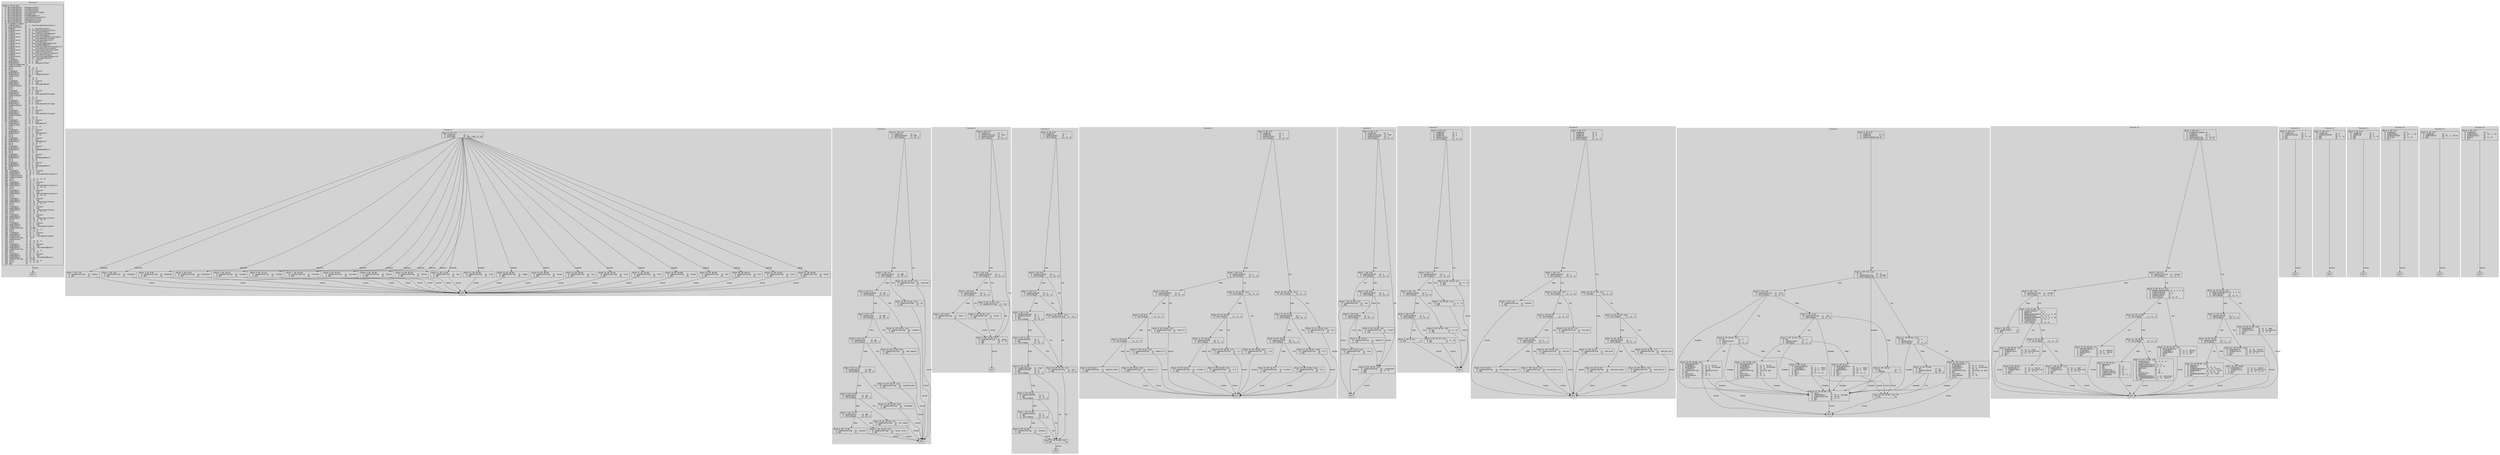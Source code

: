 // CFG analysis for dense_switch_test
// Generated from data/dense_switch_test.hbc

digraph {
  rankdir=TB;
  node [shape=box, fontname="monospace"];

  subgraph cluster_function_0 {
    label = "Function 0";
    style = filled;
    color = lightgrey;

    edge [fontname="Arial"];

    f0_n0 [ label = "Block 0 (PC 0-158)\l  0: DeclareGlobalVar  \"denseSwitchTest\"\l  1: DeclareGlobalVar  \"largeSwitchTest\"\l  2: DeclareGlobalVar  \"switchWithBreak\"\l  3: DeclareGlobalVar  \"switchWithFallthrough\"\l  4: DeclareGlobalVar  \"nestedSwitch\"\l  5: DeclareGlobalVar  \"mixedBreakReturn\"\l  6: DeclareGlobalVar  \"switchWithFunctionCalls\"\l  7: DeclareGlobalVar  \"complexControlFlow\"\l  8: DeclareGlobalVar  \"switchWithTryCatch\"\l  9: DeclareGlobalVar  \"switchWithObjects\"\l  10: CreateEnvironment r1\l  11: CreateClosure     r2, r1, Function<denseSwitchTest>1\l  12: GetGlobalObject   r0\l  13: PutById           r0, r2, 1, \"denseSwitchTest\"\l  14: CreateClosure     r2, r1, Function<largeSwitchTest>2\l  15: PutById           r0, r2, 2, \"largeSwitchTest\"\l  16: CreateClosure     r2, r1, Function<switchWithBreak>3\l  17: PutById           r0, r2, 3, \"switchWithBreak\"\l  18: CreateClosure     r2, r1, Function<switchWithFallthrough>4\l  19: PutById           r0, r2, 4, \"switchWithFallthrough\"\l  20: CreateClosure     r2, r1, Function<nestedSwitch>5\l  21: PutById           r0, r2, 5, \"nestedSwitch\"\l  22: CreateClosure     r2, r1, Function<mixedBreakReturn>6\l  23: PutById           r0, r2, 6, \"mixedBreakReturn\"\l  24: CreateClosure     r2, r1, Function<switchWithFunctionCalls>7\l  25: PutById           r0, r2, 7, \"switchWithFunctionCalls\"\l  26: CreateClosure     r2, r1, Function<complexControlFlow>8\l  27: PutById           r0, r2, 8, \"complexControlFlow\"\l  28: CreateClosure     r2, r1, Function<switchWithTryCatch>9\l  29: PutById           r0, r2, 9, \"switchWithTryCatch\"\l  30: CreateClosure     r1, r1, Function<switchWithObjects>10\l  31: PutById           r0, r1, 10, \"switchWithObjects\"\l  32: TryGetById        r3, r0, 1, \"console\"\l  33: GetByIdShort      r2, r3, 2, \"log\"\l  34: GetByIdShort      r4, r0, 3, \"denseSwitchTest\"\l  35: LoadConstUndefined r5\l  36: LoadConstUInt8    r1, 15\l  37: Call2             r1, r4, r5, r1\l  38: Call2             r1, r2, r3, r1\l  39: TryGetById        r3, r0, 1, \"console\"\l  40: GetByIdShort      r2, r3, 2, \"log\"\l  41: GetByIdShort      r4, r0, 4, \"largeSwitchTest\"\l  42: LoadConstInt      r1, 404\l  43: Call2             r1, r4, r5, r1\l  44: Call2             r1, r2, r3, r1\l  45: TryGetById        r3, r0, 1, \"console\"\l  46: GetByIdShort      r2, r3, 2, \"log\"\l  47: GetByIdShort      r1, r0, 5, \"switchWithBreak\"\l  48: LoadConstUInt8    r6, 2\l  49: Call2             r1, r1, r5, r6\l  50: Call2             r1, r2, r3, r1\l  51: TryGetById        r3, r0, 1, \"console\"\l  52: GetByIdShort      r2, r3, 2, \"log\"\l  53: GetByIdShort      r1, r0, 6, \"switchWithFallthrough\"\l  54: LoadConstUInt8    r4, 1\l  55: Call2             r1, r1, r5, r4\l  56: Call2             r1, r2, r3, r1\l  57: TryGetById        r3, r0, 1, \"console\"\l  58: GetByIdShort      r2, r3, 2, \"log\"\l  59: GetByIdShort      r1, r0, 6, \"switchWithFallthrough\"\l  60: LoadConstUInt8    r8, 4\l  61: Call2             r1, r1, r5, r8\l  62: Call2             r1, r2, r3, r1\l  63: TryGetById        r3, r0, 1, \"console\"\l  64: GetByIdShort      r2, r3, 2, \"log\"\l  65: GetByIdShort      r7, r0, 6, \"switchWithFallthrough\"\l  66: LoadConstUInt8    r1, 6\l  67: Call2             r1, r7, r5, r1\l  68: Call2             r1, r2, r3, r1\l  69: TryGetById        r3, r0, 1, \"console\"\l  70: GetByIdShort      r2, r3, 2, \"log\"\l  71: GetByIdShort      r1, r0, 7, \"nestedSwitch\"\l  72: LoadConstZero     r7\l  73: Call3             r1, r1, r5, r7, r4\l  74: Call2             r1, r2, r3, r1\l  75: TryGetById        r3, r0, 1, \"console\"\l  76: GetByIdShort      r2, r3, 2, \"log\"\l  77: GetByIdShort      r1, r0, 7, \"nestedSwitch\"\l  78: Call3             r1, r1, r5, r4, r6\l  79: Call2             r1, r2, r3, r1\l  80: TryGetById        r3, r0, 1, \"console\"\l  81: GetByIdShort      r2, r3, 2, \"log\"\l  82: GetByIdShort      r1, r0, 7, \"nestedSwitch\"\l  83: Call3             r1, r1, r5, r6, r7\l  84: Call2             r1, r2, r3, r1\l  85: TryGetById        r3, r0, 1, \"console\"\l  86: GetByIdShort      r2, r3, 2, \"log\"\l  87: GetByIdShort      r1, r0, 8, \"mixedBreakReturn\"\l  88: Call2             r1, r1, r5, r4\l  89: Call2             r1, r2, r3, r1\l  90: TryGetById        r3, r0, 1, \"console\"\l  91: GetByIdShort      r2, r3, 2, \"log\"\l  92: GetByIdShort      r1, r0, 8, \"mixedBreakReturn\"\l  93: Call2             r1, r1, r5, r6\l  94: Call2             r1, r2, r3, r1\l  95: TryGetById        r3, r0, 1, \"console\"\l  96: GetByIdShort      r2, r3, 2, \"log\"\l  97: GetByIdShort      r1, r0, 8, \"mixedBreakReturn\"\l  98: Call2             r1, r1, r5, r8\l  99: Call2             r1, r2, r3, r1\l  100: TryGetById        r3, r0, 1, \"console\"\l  101: GetByIdShort      r2, r3, 2, \"log\"\l  102: GetByIdShort      r1, r0, 9, \"switchWithFunctionCalls\"\l  103: LoadConstUInt8    r9, 5\l  104: LoadConstUInt8    r8, 3\l  105: Call4             r1, r1, r5, r7, r9, r8\l  106: Call2             r1, r2, r3, r1\l  107: TryGetById        r3, r0, 1, \"console\"\l  108: GetByIdShort      r2, r3, 2, \"log\"\l  109: GetByIdShort      r1, r0, 9, \"switchWithFunctionCalls\"\l  110: Call4             r1, r1, r5, r4, r9, r8\l  111: Call2             r1, r2, r3, r1\l  112: TryGetById        r3, r0, 1, \"console\"\l  113: GetByIdShort      r2, r3, 2, \"log\"\l  114: GetByIdShort      r1, r0, 9, \"switchWithFunctionCalls\"\l  115: Call4             r1, r1, r5, r6, r9, r8\l  116: Call2             r1, r2, r3, r1\l  117: TryGetById        r3, r0, 1, \"console\"\l  118: GetByIdShort      r2, r3, 2, \"log\"\l  119: GetByIdShort      r1, r0, 10, \"complexControlFlow\"\l  120: Call4             r1, r1, r5, r7, r4, r7\l  121: Call2             r1, r2, r3, r1\l  122: TryGetById        r3, r0, 1, \"console\"\l  123: GetByIdShort      r2, r3, 2, \"log\"\l  124: GetByIdShort      r1, r0, 10, \"complexControlFlow\"\l  125: Call4             r1, r1, r5, r4, r7, r7\l  126: Call2             r1, r2, r3, r1\l  127: TryGetById        r3, r0, 1, \"console\"\l  128: GetByIdShort      r2, r3, 2, \"log\"\l  129: GetByIdShort      r1, r0, 10, \"complexControlFlow\"\l  130: Call4             r1, r1, r5, r4, r6, r6\l  131: Call2             r1, r2, r3, r1\l  132: TryGetById        r3, r0, 1, \"console\"\l  133: GetByIdShort      r2, r3, 2, \"log\"\l  134: GetByIdShort      r6, r0, 11, \"switchWithTryCatch\"\l  135: LoadConstString   r1, \"divide\"\l  136: Call3             r1, r6, r5, r1, r7\l  137: Call2             r1, r2, r3, r1\l  138: TryGetById        r3, r0, 1, \"console\"\l  139: GetByIdShort      r2, r3, 2, \"log\"\l  140: GetByIdShort      r8, r0, 11, \"switchWithTryCatch\"\l  141: LoadConstString   r6, \"sqrt\"\l  142: LoadConstInt      r1, -4\l  143: Call3             r1, r8, r5, r6, r1\l  144: Call2             r1, r2, r3, r1\l  145: TryGetById        r3, r0, 1, \"console\"\l  146: GetByIdShort      r2, r3, 2, \"log\"\l  147: GetByIdShort      r6, r0, 12, \"switchWithObjects\"\l  148: LoadConstString   r1, \"array\"\l  149: Call3             r1, r6, r5, r1, r7\l  150: Call2             r1, r2, r3, r1\l  151: TryGetById        r2, r0, 1, \"console\"\l  152: GetByIdShort      r1, r2, 2, \"log\"\l  153: GetByIdShort      r3, r0, 12, \"switchWithObjects\"\l  154: LoadConstString   r0, \"mixed\"\l  155: Call3             r0, r3, r5, r0, r4\l  156: Call2             r0, r1, r2, r0\l  157: Ret               r0\l" ]
    f0_n1 [ label = "EXIT" ]

    f0_n0 -> f0_n1 [label="Uncond"]
  }

  subgraph cluster_function_1 {
    label = "Function 1";
    style = filled;
    color = lightgrey;

    edge [fontname="Arial"];

    f1_n0 [ label = "Block 0 (PC 0-2)\l  0: LoadParam         r0, 1\l  1: SwitchImm         r0, 150, [144], 0, 20\l" ]
    f1_n1 [ label = "Block 1 (PC 2-4)\l  0: LoadConstString   r0, \"twenty\"\l  1: Ret               r0\l" ]
    f1_n2 [ label = "Block 2 (PC 4-6)\l  0: LoadConstString   r0, \"nineteen\"\l  1: Ret               r0\l" ]
    f1_n3 [ label = "Block 3 (PC 6-8)\l  0: LoadConstString   r0, \"eighteen\"\l  1: Ret               r0\l" ]
    f1_n4 [ label = "Block 4 (PC 8-10)\l  0: LoadConstString   r0, \"seventeen\"\l  1: Ret               r0\l" ]
    f1_n5 [ label = "Block 5 (PC 10-12)\l  0: LoadConstString   r0, \"sixteen\"\l  1: Ret               r0\l" ]
    f1_n6 [ label = "Block 6 (PC 12-14)\l  0: LoadConstString   r0, \"fifteen\"\l  1: Ret               r0\l" ]
    f1_n7 [ label = "Block 7 (PC 14-16)\l  0: LoadConstString   r0, \"fourteen\"\l  1: Ret               r0\l" ]
    f1_n8 [ label = "Block 8 (PC 16-18)\l  0: LoadConstString   r0, \"thirteen\"\l  1: Ret               r0\l" ]
    f1_n9 [ label = "Block 9 (PC 18-20)\l  0: LoadConstString   r0, \"twelve\"\l  1: Ret               r0\l" ]
    f1_n10 [ label = "Block 10 (PC 20-22)\l  0: LoadConstString   r0, \"eleven\"\l  1: Ret               r0\l" ]
    f1_n11 [ label = "Block 11 (PC 22-24)\l  0: LoadConstString   r0, \"ten\"\l  1: Ret               r0\l" ]
    f1_n12 [ label = "Block 12 (PC 24-26)\l  0: LoadConstString   r0, \"nine\"\l  1: Ret               r0\l" ]
    f1_n13 [ label = "Block 13 (PC 26-28)\l  0: LoadConstString   r0, \"eight\"\l  1: Ret               r0\l" ]
    f1_n14 [ label = "Block 14 (PC 28-30)\l  0: LoadConstString   r0, \"seven\"\l  1: Ret               r0\l" ]
    f1_n15 [ label = "Block 15 (PC 30-32)\l  0: LoadConstString   r0, \"six\"\l  1: Ret               r0\l" ]
    f1_n16 [ label = "Block 16 (PC 32-34)\l  0: LoadConstString   r0, \"five\"\l  1: Ret               r0\l" ]
    f1_n17 [ label = "Block 17 (PC 34-36)\l  0: LoadConstString   r0, \"four\"\l  1: Ret               r0\l" ]
    f1_n18 [ label = "Block 18 (PC 36-38)\l  0: LoadConstString   r0, \"three\"\l  1: Ret               r0\l" ]
    f1_n19 [ label = "Block 19 (PC 38-40)\l  0: LoadConstString   r0, \"two\"\l  1: Ret               r0\l" ]
    f1_n20 [ label = "Block 20 (PC 40-42)\l  0: LoadConstString   r0, \"one\"\l  1: Ret               r0\l" ]
    f1_n21 [ label = "Block 21 (PC 42-44)\l  0: LoadConstString   r0, \"zero\"\l  1: Ret               r0\l" ]
    f1_n22 [ label = "Block 22 (PC 44-46)\l  0: LoadConstString   r0, \"other\"\l  1: Ret               r0\l" ]
    f1_n23 [ label = "EXIT" ]

    f1_n0 -> f1_n22 [label="Default"]
    f1_n0 -> f1_n21 [label="Switch(0)"]
    f1_n0 -> f1_n20 [label="Switch(1)"]
    f1_n0 -> f1_n19 [label="Switch(2)"]
    f1_n0 -> f1_n18 [label="Switch(3)"]
    f1_n0 -> f1_n17 [label="Switch(4)"]
    f1_n0 -> f1_n16 [label="Switch(5)"]
    f1_n0 -> f1_n15 [label="Switch(6)"]
    f1_n0 -> f1_n14 [label="Switch(7)"]
    f1_n0 -> f1_n13 [label="Switch(8)"]
    f1_n0 -> f1_n12 [label="Switch(9)"]
    f1_n0 -> f1_n11 [label="Switch(10)"]
    f1_n0 -> f1_n10 [label="Switch(11)"]
    f1_n0 -> f1_n9 [label="Switch(12)"]
    f1_n0 -> f1_n8 [label="Switch(13)"]
    f1_n0 -> f1_n7 [label="Switch(14)"]
    f1_n0 -> f1_n6 [label="Switch(15)"]
    f1_n0 -> f1_n5 [label="Switch(16)"]
    f1_n0 -> f1_n4 [label="Switch(17)"]
    f1_n0 -> f1_n3 [label="Switch(18)"]
    f1_n0 -> f1_n2 [label="Switch(19)"]
    f1_n0 -> f1_n1 [label="Switch(20)"]
    f1_n1 -> f1_n23 [label="Uncond"]
    f1_n2 -> f1_n23 [label="Uncond"]
    f1_n3 -> f1_n23 [label="Uncond"]
    f1_n4 -> f1_n23 [label="Uncond"]
    f1_n5 -> f1_n23 [label="Uncond"]
    f1_n6 -> f1_n23 [label="Uncond"]
    f1_n7 -> f1_n23 [label="Uncond"]
    f1_n8 -> f1_n23 [label="Uncond"]
    f1_n9 -> f1_n23 [label="Uncond"]
    f1_n10 -> f1_n23 [label="Uncond"]
    f1_n11 -> f1_n23 [label="Uncond"]
    f1_n12 -> f1_n23 [label="Uncond"]
    f1_n13 -> f1_n23 [label="Uncond"]
    f1_n14 -> f1_n23 [label="Uncond"]
    f1_n15 -> f1_n23 [label="Uncond"]
    f1_n16 -> f1_n23 [label="Uncond"]
    f1_n17 -> f1_n23 [label="Uncond"]
    f1_n18 -> f1_n23 [label="Uncond"]
    f1_n19 -> f1_n23 [label="Uncond"]
    f1_n20 -> f1_n23 [label="Uncond"]
    f1_n21 -> f1_n23 [label="Uncond"]
    f1_n22 -> f1_n23 [label="Uncond"]
  }

  subgraph cluster_function_2 {
    label = "Function 2";
    style = filled;
    color = lightgrey;

    edge [fontname="Arial"];

    f2_n0 [ label = "Block 0 (PC 0-3)\l  0: LoadParam         r1, 1\l  1: LoadConstUInt8    r0, 100\l  2: JStrictEqual      L1, r0, r1\l" ]
    f2_n1 [ label = "Block 1 (PC 3-5)\l  0: LoadConstUInt8    r0, 200\l  1: JStrictEqual      L2, r0, r1\l" ]
    f2_n2 [ label = "Block 2 (PC 5-7)\l  0: LoadConstUInt8    r0, 201\l  1: JStrictEqual      L3, r0, r1\l" ]
    f2_n3 [ label = "Block 3 (PC 7-9)\l  0: LoadConstInt      r0, 400\l  1: JStrictEqual      L4, r0, r1\l" ]
    f2_n4 [ label = "Block 4 (PC 9-11)\l  0: LoadConstInt      r0, 401\l  1: JStrictEqual      L5, r0, r1\l" ]
    f2_n5 [ label = "Block 5 (PC 11-13)\l  0: LoadConstInt      r0, 403\l  1: JStrictEqual      L6, r0, r1\l" ]
    f2_n6 [ label = "Block 6 (PC 13-15)\l  0: LoadConstInt      r0, 404\l  1: JStrictEqual      L7, r0, r1\l" ]
    f2_n7 [ label = "Block 7 (PC 15-17)\l  0: LoadConstInt      r0, 500\l  1: JStrictEqual      L8, r0, r1\l" ]
    f2_n8 [ label = "Block 8 (PC 17-19)\l  0: LoadConstString   r0, \"unknown\"\l  1: Ret               r0\l" ]
    f2_n9 [ label = "Block 9 (PC 19-21) [L8]\l  0: LoadConstString   r0, \"server error\"\l  1: Ret               r0\l" ]
    f2_n10 [ label = "Block 10 (PC 21-23) [L7]\l  0: LoadConstString   r0, \"not found\"\l  1: Ret               r0\l" ]
    f2_n11 [ label = "Block 11 (PC 23-25) [L6]\l  0: LoadConstString   r0, \"forbidden\"\l  1: Ret               r0\l" ]
    f2_n12 [ label = "Block 12 (PC 25-27) [L5]\l  0: LoadConstString   r0, \"unauthorized\"\l  1: Ret               r0\l" ]
    f2_n13 [ label = "Block 13 (PC 27-29) [L4]\l  0: LoadConstString   r0, \"bad request\"\l  1: Ret               r0\l" ]
    f2_n14 [ label = "Block 14 (PC 29-31) [L3]\l  0: LoadConstString   r0, \"created\"\l  1: Ret               r0\l" ]
    f2_n15 [ label = "Block 15 (PC 31-33) [L2]\l  0: LoadConstString   r0, \"ok\"\l  1: Ret               r0\l" ]
    f2_n16 [ label = "Block 16 (PC 33-35) [L1]\l  0: LoadConstString   r0, \"continue\"\l  1: Ret               r0\l" ]
    f2_n17 [ label = "EXIT" ]

    f2_n0 -> f2_n16 [label="True"]
    f2_n0 -> f2_n1 [label="False"]
    f2_n1 -> f2_n15 [label="True"]
    f2_n1 -> f2_n2 [label="False"]
    f2_n2 -> f2_n14 [label="True"]
    f2_n2 -> f2_n3 [label="False"]
    f2_n3 -> f2_n13 [label="True"]
    f2_n3 -> f2_n4 [label="False"]
    f2_n4 -> f2_n12 [label="True"]
    f2_n4 -> f2_n5 [label="False"]
    f2_n5 -> f2_n11 [label="True"]
    f2_n5 -> f2_n6 [label="False"]
    f2_n6 -> f2_n10 [label="True"]
    f2_n6 -> f2_n7 [label="False"]
    f2_n7 -> f2_n9 [label="True"]
    f2_n7 -> f2_n8 [label="False"]
    f2_n8 -> f2_n17 [label="Uncond"]
    f2_n9 -> f2_n17 [label="Uncond"]
    f2_n10 -> f2_n17 [label="Uncond"]
    f2_n11 -> f2_n17 [label="Uncond"]
    f2_n12 -> f2_n17 [label="Uncond"]
    f2_n13 -> f2_n17 [label="Uncond"]
    f2_n14 -> f2_n17 [label="Uncond"]
    f2_n15 -> f2_n17 [label="Uncond"]
    f2_n16 -> f2_n17 [label="Uncond"]
  }

  subgraph cluster_function_3 {
    label = "Function 3";
    style = filled;
    color = lightgrey;

    edge [fontname="Arial"];

    f3_n0 [ label = "Block 0 (PC 0-4)\l  0: LoadParam         r2, 1\l  1: LoadConstString   r1, \"one \"\l  2: LoadConstUInt8    r0, 1\l  3: JStrictEqual      L1, r0, r2\l" ]
    f3_n1 [ label = "Block 1 (PC 4-6)\l  0: LoadConstUInt8    r0, 2\l  1: JStrictEqual      L2, r0, r2\l" ]
    f3_n2 [ label = "Block 2 (PC 6-8)\l  0: LoadConstUInt8    r0, 3\l  1: JStrictEqual      L3, r0, r2\l" ]
    f3_n3 [ label = "Block 3 (PC 8-10)\l  0: LoadConstString   r1, \"other \"\l  1: Jmp               L1\l" ]
    f3_n4 [ label = "Block 4 (PC 10-12) [L3]\l  0: LoadConstString   r1, \"three \"\l  1: Jmp               L1\l" ]
    f3_n5 [ label = "Block 5 (PC 12-13) [L2]\l  0: LoadConstString   r1, \"two \"\l" ]
    f3_n6 [ label = "Block 6 (PC 13-16) [L1]\l  0: LoadConstString   r0, \"done\"\l  1: Add               r0, r1, r0\l  2: Ret               r0\l" ]
    f3_n7 [ label = "EXIT" ]

    f3_n0 -> f3_n6 [label="True"]
    f3_n0 -> f3_n1 [label="False"]
    f3_n1 -> f3_n5 [label="True"]
    f3_n1 -> f3_n2 [label="False"]
    f3_n2 -> f3_n4 [label="True"]
    f3_n2 -> f3_n3 [label="False"]
    f3_n3 -> f3_n6 [label="Uncond"]
    f3_n4 -> f3_n6 [label="Uncond"]
    f3_n5 -> f3_n6 [label="Fall"]
    f3_n6 -> f3_n7 [label="Uncond"]
  }

  subgraph cluster_function_4 {
    label = "Function 4";
    style = filled;
    color = lightgrey;

    edge [fontname="Arial"];

    f4_n0 [ label = "Block 0 (PC 0-3)\l  0: LoadParam         r3, 1\l  1: LoadConstZero     r0\l  2: JStrictEqual      L1, r0, r3\l" ]
    f4_n1 [ label = "Block 1 (PC 3-5)\l  0: LoadConstUInt8    r0, 1\l  1: JStrictEqual      L1, r0, r3\l" ]
    f4_n2 [ label = "Block 2 (PC 5-7)\l  0: LoadConstUInt8    r0, 2\l  1: JStrictEqual      L1, r0, r3\l" ]
    f4_n3 [ label = "Block 3 (PC 7-11)\l  0: LoadConstString   r1, \"\"\l  1: LoadConstUInt8    r0, 3\l  2: Mov               r2, r1\l  3: JStrictEqual      L2, r0, r3\l" ]
    f4_n4 [ label = "Block 4 (PC 11-14)\l  0: LoadConstUInt8    r0, 4\l  1: Mov               r2, r1\l  2: JStrictEqual      L2, r0, r3\l" ]
    f4_n5 [ label = "Block 5 (PC 14-18)\l  0: LoadConstString   r4, \"high\"\l  1: LoadConstUInt8    r1, 5\l  2: Mov               r0, r4\l  3: JStrictEqual      L3, r1, r3\l" ]
    f4_n6 [ label = "Block 6 (PC 18-21)\l  0: LoadConstUInt8    r1, 6\l  1: Mov               r0, r4\l  2: JStrictEqual      L3, r1, r3\l" ]
    f4_n7 [ label = "Block 7 (PC 21-24)\l  0: LoadConstUInt8    r1, 7\l  1: Mov               r0, r4\l  2: JStrictEqual      L3, r1, r3\l" ]
    f4_n8 [ label = "Block 8 (PC 24-26)\l  0: LoadConstString   r0, \"unknown\"\l  1: Jmp               L3\l" ]
    f4_n9 [ label = "Block 9 (PC 26-27) [L1]\l  0: LoadConstString   r2, \"low \"\l" ]
    f4_n10 [ label = "Block 10 (PC 27-29) [L2]\l  0: LoadConstString   r1, \"mid \"\l  1: Add               r0, r2, r1\l" ]
    f4_n11 [ label = "Block 11 (PC 29-30) [L3]\l  0: Ret               r0\l" ]
    f4_n12 [ label = "EXIT" ]

    f4_n0 -> f4_n9 [label="True"]
    f4_n0 -> f4_n1 [label="False"]
    f4_n1 -> f4_n9 [label="True"]
    f4_n1 -> f4_n2 [label="False"]
    f4_n2 -> f4_n9 [label="True"]
    f4_n2 -> f4_n3 [label="False"]
    f4_n3 -> f4_n10 [label="True"]
    f4_n3 -> f4_n4 [label="False"]
    f4_n4 -> f4_n10 [label="True"]
    f4_n4 -> f4_n5 [label="False"]
    f4_n5 -> f4_n11 [label="True"]
    f4_n5 -> f4_n6 [label="False"]
    f4_n6 -> f4_n11 [label="True"]
    f4_n6 -> f4_n7 [label="False"]
    f4_n7 -> f4_n11 [label="True"]
    f4_n7 -> f4_n8 [label="False"]
    f4_n8 -> f4_n11 [label="Uncond"]
    f4_n9 -> f4_n10 [label="Fall"]
    f4_n10 -> f4_n11 [label="Fall"]
    f4_n11 -> f4_n12 [label="Uncond"]
  }

  subgraph cluster_function_5 {
    label = "Function 5";
    style = filled;
    color = lightgrey;

    edge [fontname="Arial"];

    f5_n0 [ label = "Block 0 (PC 0-4)\l  0: LoadParam         r4, 1\l  1: LoadParam         r1, 2\l  2: LoadConstZero     r0\l  3: JStrictEqual      L1, r0, r4\l" ]
    f5_n1 [ label = "Block 1 (PC 4-6)\l  0: LoadConstUInt8    r2, 1\l  1: JStrictEqual      L2, r2, r4\l" ]
    f5_n2 [ label = "Block 2 (PC 6-8)\l  0: LoadConstUInt8    r3, 2\l  1: JStrictEqual      L3, r3, r4\l" ]
    f5_n3 [ label = "Block 3 (PC 8-9)\l  0: JStrictEqual      L4, r0, r1\l" ]
    f5_n4 [ label = "Block 4 (PC 9-10)\l  0: JStrictEqual      L5, r2, r1\l" ]
    f5_n5 [ label = "Block 5 (PC 10-12)\l  0: LoadConstString   r3, \"default-other\"\l  1: Ret               r3\l" ]
    f5_n6 [ label = "Block 6 (PC 12-14) [L5]\l  0: LoadConstString   r3, \"default-1\"\l  1: Ret               r3\l" ]
    f5_n7 [ label = "Block 7 (PC 14-16) [L4]\l  0: LoadConstString   r3, \"default-0\"\l  1: Ret               r3\l" ]
    f5_n8 [ label = "Block 8 (PC 16-18) [L3]\l  0: LoadConstString   r3, \"outer-2\"\l  1: Ret               r3\l" ]
    f5_n9 [ label = "Block 9 (PC 18-19) [L2]\l  0: JStrictEqual      L6, r0, r1\l" ]
    f5_n10 [ label = "Block 10 (PC 19-20)\l  0: JStrictEqual      L7, r2, r1\l" ]
    f5_n11 [ label = "Block 11 (PC 20-22)\l  0: LoadConstUInt8    r2, 2\l  1: JStrictEqual      L8, r2, r1\l" ]
    f5_n12 [ label = "Block 12 (PC 22-24)\l  0: LoadConstString   r2, \"1-other\"\l  1: Ret               r2\l" ]
    f5_n13 [ label = "Block 13 (PC 24-26) [L8]\l  0: LoadConstString   r2, \"1-2\"\l  1: Ret               r2\l" ]
    f5_n14 [ label = "Block 14 (PC 26-28) [L7]\l  0: LoadConstString   r2, \"1-1\"\l  1: Ret               r2\l" ]
    f5_n15 [ label = "Block 15 (PC 28-30) [L6]\l  0: LoadConstString   r2, \"1-0\"\l  1: Ret               r2\l" ]
    f5_n16 [ label = "Block 16 (PC 30-31) [L1]\l  0: JStrictEqual      L9, r0, r1\l" ]
    f5_n17 [ label = "Block 17 (PC 31-33)\l  0: LoadConstUInt8    r0, 1\l  1: JStrictEqual      L10, r0, r1\l" ]
    f5_n18 [ label = "Block 18 (PC 33-35)\l  0: LoadConstUInt8    r0, 2\l  1: JStrictEqual      L11, r0, r1\l" ]
    f5_n19 [ label = "Block 19 (PC 35-37)\l  0: LoadConstString   r0, \"0-other\"\l  1: Ret               r0\l" ]
    f5_n20 [ label = "Block 20 (PC 37-39) [L11]\l  0: LoadConstString   r0, \"0-2\"\l  1: Ret               r0\l" ]
    f5_n21 [ label = "Block 21 (PC 39-41) [L10]\l  0: LoadConstString   r0, \"0-1\"\l  1: Ret               r0\l" ]
    f5_n22 [ label = "Block 22 (PC 41-43) [L9]\l  0: LoadConstString   r0, \"0-0\"\l  1: Ret               r0\l" ]
    f5_n23 [ label = "EXIT" ]

    f5_n0 -> f5_n16 [label="True"]
    f5_n0 -> f5_n1 [label="False"]
    f5_n1 -> f5_n9 [label="True"]
    f5_n1 -> f5_n2 [label="False"]
    f5_n2 -> f5_n8 [label="True"]
    f5_n2 -> f5_n3 [label="False"]
    f5_n3 -> f5_n7 [label="True"]
    f5_n3 -> f5_n4 [label="False"]
    f5_n4 -> f5_n6 [label="True"]
    f5_n4 -> f5_n5 [label="False"]
    f5_n5 -> f5_n23 [label="Uncond"]
    f5_n6 -> f5_n23 [label="Uncond"]
    f5_n7 -> f5_n23 [label="Uncond"]
    f5_n8 -> f5_n23 [label="Uncond"]
    f5_n9 -> f5_n15 [label="True"]
    f5_n9 -> f5_n10 [label="False"]
    f5_n10 -> f5_n14 [label="True"]
    f5_n10 -> f5_n11 [label="False"]
    f5_n11 -> f5_n13 [label="True"]
    f5_n11 -> f5_n12 [label="False"]
    f5_n12 -> f5_n23 [label="Uncond"]
    f5_n13 -> f5_n23 [label="Uncond"]
    f5_n14 -> f5_n23 [label="Uncond"]
    f5_n15 -> f5_n23 [label="Uncond"]
    f5_n16 -> f5_n22 [label="True"]
    f5_n16 -> f5_n17 [label="False"]
    f5_n17 -> f5_n21 [label="True"]
    f5_n17 -> f5_n18 [label="False"]
    f5_n18 -> f5_n20 [label="True"]
    f5_n18 -> f5_n19 [label="False"]
    f5_n19 -> f5_n23 [label="Uncond"]
    f5_n20 -> f5_n23 [label="Uncond"]
    f5_n21 -> f5_n23 [label="Uncond"]
    f5_n22 -> f5_n23 [label="Uncond"]
  }

  subgraph cluster_function_6 {
    label = "Function 6";
    style = filled;
    color = lightgrey;

    edge [fontname="Arial"];

    f6_n0 [ label = "Block 0 (PC 0-4)\l  0: LoadParam         r2, 1\l  1: LoadConstString   r1, \"one\"\l  2: LoadConstUInt8    r0, 1\l  3: JStrictEqual      L1, r0, r2\l" ]
    f6_n1 [ label = "Block 1 (PC 4-6)\l  0: LoadConstUInt8    r0, 2\l  1: JStrictEqual      L2, r0, r2\l" ]
    f6_n2 [ label = "Block 2 (PC 6-8)\l  0: LoadConstUInt8    r0, 3\l  1: JStrictEqual      L3, r0, r2\l" ]
    f6_n3 [ label = "Block 3 (PC 8-10)\l  0: LoadConstUInt8    r0, 4\l  1: JStrictEqual      L4, r0, r2\l" ]
    f6_n4 [ label = "Block 4 (PC 10-12)\l  0: LoadConstString   r1, \"default\"\l  1: Jmp               L1\l" ]
    f6_n5 [ label = "Block 5 (PC 12-14) [L4]\l  0: LoadConstString   r0, \"four\"\l  1: Ret               r0\l" ]
    f6_n6 [ label = "Block 6 (PC 14-16) [L3]\l  0: LoadConstString   r1, \"three\"\l  1: Jmp               L1\l" ]
    f6_n7 [ label = "Block 7 (PC 16-18) [L2]\l  0: LoadConstString   r0, \"two\"\l  1: Ret               r0\l" ]
    f6_n8 [ label = "Block 8 (PC 18-21) [L1]\l  0: LoadConstString   r0, \"-processed\"\l  1: Add               r0, r1, r0\l  2: Ret               r0\l" ]
    f6_n9 [ label = "EXIT" ]

    f6_n0 -> f6_n8 [label="True"]
    f6_n0 -> f6_n1 [label="False"]
    f6_n1 -> f6_n7 [label="True"]
    f6_n1 -> f6_n2 [label="False"]
    f6_n2 -> f6_n6 [label="True"]
    f6_n2 -> f6_n3 [label="False"]
    f6_n3 -> f6_n5 [label="True"]
    f6_n3 -> f6_n4 [label="False"]
    f6_n4 -> f6_n8 [label="Uncond"]
    f6_n5 -> f6_n9 [label="Uncond"]
    f6_n6 -> f6_n8 [label="Uncond"]
    f6_n7 -> f6_n9 [label="Uncond"]
    f6_n8 -> f6_n9 [label="Uncond"]
  }

  subgraph cluster_function_7 {
    label = "Function 7";
    style = filled;
    color = lightgrey;

    edge [fontname="Arial"];

    f7_n0 [ label = "Block 0 (PC 0-5)\l  0: LoadParam         r4, 1\l  1: LoadParam         r1, 2\l  2: LoadParam         r0, 3\l  3: LoadConstZero     r2\l  4: JStrictEqual      L1, r2, r4\l" ]
    f7_n1 [ label = "Block 1 (PC 5-7)\l  0: LoadConstUInt8    r3, 1\l  1: JStrictEqual      L2, r3, r4\l" ]
    f7_n2 [ label = "Block 2 (PC 7-9)\l  0: LoadConstUInt8    r3, 2\l  1: JStrictEqual      L3, r3, r4\l" ]
    f7_n3 [ label = "Block 3 (PC 9-11)\l  0: LoadConstUInt8    r3, 3\l  1: JStrictEqual      L4, r3, r4\l" ]
    f7_n4 [ label = "Block 4 (PC 11-12)\l  0: Ret               r2\l" ]
    f7_n5 [ label = "Block 5 (PC 12-14) [L4]\l  0: Div               r2, r1, r0\l  1: Ret               r2\l" ]
    f7_n6 [ label = "Block 6 (PC 14-16) [L3]\l  0: Mul               r2, r1, r0\l  1: Ret               r2\l" ]
    f7_n7 [ label = "Block 7 (PC 16-18) [L2]\l  0: Sub               r2, r1, r0\l  1: Ret               r2\l" ]
    f7_n8 [ label = "Block 8 (PC 18-20) [L1]\l  0: Add               r0, r1, r0\l  1: Ret               r0\l" ]
    f7_n9 [ label = "EXIT" ]

    f7_n0 -> f7_n8 [label="True"]
    f7_n0 -> f7_n1 [label="False"]
    f7_n1 -> f7_n7 [label="True"]
    f7_n1 -> f7_n2 [label="False"]
    f7_n2 -> f7_n6 [label="True"]
    f7_n2 -> f7_n3 [label="False"]
    f7_n3 -> f7_n5 [label="True"]
    f7_n3 -> f7_n4 [label="False"]
    f7_n4 -> f7_n9 [label="Uncond"]
    f7_n5 -> f7_n9 [label="Uncond"]
    f7_n6 -> f7_n9 [label="Uncond"]
    f7_n7 -> f7_n9 [label="Uncond"]
    f7_n8 -> f7_n9 [label="Uncond"]
  }

  subgraph cluster_function_8 {
    label = "Function 8";
    style = filled;
    color = lightgrey;

    edge [fontname="Arial"];

    f8_n0 [ label = "Block 0 (PC 0-5)\l  0: LoadParam         r4, 1\l  1: LoadParam         r2, 2\l  2: LoadParam         r1, 3\l  3: LoadConstZero     r0\l  4: JStrictEqual      L1, r0, r4\l" ]
    f8_n1 [ label = "Block 1 (PC 5-7)\l  0: LoadConstUInt8    r3, 1\l  1: JStrictEqual      L2, r3, r4\l" ]
    f8_n2 [ label = "Block 2 (PC 7-9)\l  0: LoadConstString   r4, \"a=other\"\l  1: Ret               r4\l" ]
    f8_n3 [ label = "Block 3 (PC 9-10) [L2]\l  0: JStrictEqual      L3, r2, r0\l" ]
    f8_n4 [ label = "Block 4 (PC 10-11)\l  0: JStrictEqual      L4, r2, r3\l" ]
    f8_n5 [ label = "Block 5 (PC 11-13)\l  0: LoadConstUInt8    r3, 2\l  1: JStrictEqual      L5, r3, r1\l" ]
    f8_n6 [ label = "Block 6 (PC 13-15)\l  0: LoadConstString   r3, \"a=1,b=other,c=other\"\l  1: Ret               r3\l" ]
    f8_n7 [ label = "Block 7 (PC 15-17) [L5]\l  0: LoadConstString   r3, \"a=1,b=other,c=2\"\l  1: Ret               r3\l" ]
    f8_n8 [ label = "Block 8 (PC 17-19) [L4]\l  0: LoadConstString   r3, \"a=1,b=1\"\l  1: Ret               r3\l" ]
    f8_n9 [ label = "Block 9 (PC 19-21) [L3]\l  0: LoadConstString   r3, \"a=1,b=0\"\l  1: Ret               r3\l" ]
    f8_n10 [ label = "Block 10 (PC 21-22) [L1]\l  0: JGreater          L6, r2, r0\l" ]
    f8_n11 [ label = "Block 11 (PC 22-24)\l  0: LoadConstString   r2, \"a=0,b<=0\"\l  1: Ret               r2\l" ]
    f8_n12 [ label = "Block 12 (PC 24-25) [L6]\l  0: JStrictEqual      L7, r0, r1\l" ]
    f8_n13 [ label = "Block 13 (PC 25-27)\l  0: LoadConstUInt8    r0, 1\l  1: JStrictEqual      L8, r0, r1\l" ]
    f8_n14 [ label = "Block 14 (PC 27-29)\l  0: LoadConstString   r0, \"a=0,b>0,c=other\"\l  1: Ret               r0\l" ]
    f8_n15 [ label = "Block 15 (PC 29-31) [L8]\l  0: LoadConstString   r0, \"a=0,b>0,c=1\"\l  1: Ret               r0\l" ]
    f8_n16 [ label = "Block 16 (PC 31-33) [L7]\l  0: LoadConstString   r0, \"a=0,b>0,c=0\"\l  1: Ret               r0\l" ]
    f8_n17 [ label = "EXIT" ]

    f8_n0 -> f8_n10 [label="True"]
    f8_n0 -> f8_n1 [label="False"]
    f8_n1 -> f8_n3 [label="True"]
    f8_n1 -> f8_n2 [label="False"]
    f8_n2 -> f8_n17 [label="Uncond"]
    f8_n3 -> f8_n9 [label="True"]
    f8_n3 -> f8_n4 [label="False"]
    f8_n4 -> f8_n8 [label="True"]
    f8_n4 -> f8_n5 [label="False"]
    f8_n5 -> f8_n7 [label="True"]
    f8_n5 -> f8_n6 [label="False"]
    f8_n6 -> f8_n17 [label="Uncond"]
    f8_n7 -> f8_n17 [label="Uncond"]
    f8_n8 -> f8_n17 [label="Uncond"]
    f8_n9 -> f8_n17 [label="Uncond"]
    f8_n10 -> f8_n12 [label="True"]
    f8_n10 -> f8_n11 [label="False"]
    f8_n11 -> f8_n17 [label="Uncond"]
    f8_n12 -> f8_n16 [label="True"]
    f8_n12 -> f8_n13 [label="False"]
    f8_n13 -> f8_n15 [label="True"]
    f8_n13 -> f8_n14 [label="False"]
    f8_n14 -> f8_n17 [label="Uncond"]
    f8_n15 -> f8_n17 [label="Uncond"]
    f8_n16 -> f8_n17 [label="Uncond"]
  }

  subgraph cluster_function_9 {
    label = "Function 9";
    style = filled;
    color = lightgrey;

    edge [fontname="Arial"];

    f9_n0 [ label = "Block 0 (PC 0-3)\l  0: LoadParam         r2, 1\l  1: LoadParam         r1, 2\l  2: LoadConstUndefined r0\l" ]
    f9_n1 [ label = "Block 1 (PC 3-6) [L8]\l  0: Mov               r3, r2\l  1: LoadConstString   r2, \"divide\"\l  2: JStrictEqualLong  L1, r2, r3\l" ]
    f9_n2 [ label = "Block 2 (PC 6-8)\l  0: LoadConstString   r2, \"sqrt\"\l  1: JStrictEqual      L2, r2, r3\l" ]
    f9_n3 [ label = "Block 3 (PC 8-10)\l  0: LoadConstString   r2, \"log\"\l  1: JStrictEqual      L3, r2, r3\l" ]
    f9_n4 [ label = "Block 4 (PC 10-12)\l  0: Mov               r0, r1\l  1: JmpLong           L4\l" ]
    f9_n5 [ label = "Block 5 (PC 12-15) [L3]\l  0: Mov               r3, r1\l  1: LoadConstZero     r2\l  2: JLessEqual        L5, r3, r2\l" ]
    f9_n6 [ label = "Block 6 (PC 15-21)\l  0: GetGlobalObject   r2\l  1: TryGetById        r4, r2, 1, \"Math\"\l  2: GetByIdShort      r3, r4, 2, \"log\"\l  3: Mov               r2, r1\l  4: Call2             r0, r3, r4, r2\l  5: Jmp               L4\l" ]
    f9_n7 [ label = "Block 7 (PC 21-30) [L5]\l  0: GetGlobalObject   r2\l  1: TryGetById        r4, r2, 3, \"Error\"\l  2: GetByIdShort      r2, r4, 4, \"prototype\"\l  3: CreateThis        r3, r2, r4\l  4: LoadConstString   r5, \"Invalid log\"\l  5: Mov               r6, r3\l  6: Construct         r2, r4, 2\l  7: SelectObject      r2, r3, r2\l  8: Throw             r2\l" ]
    f9_n8 [ label = "Block 8 (PC 30-33) [L2]\l  0: Mov               r3, r1\l  1: LoadConstZero     r2\l  2: JLess             L6, r3, r2\l" ]
    f9_n9 [ label = "Block 9 (PC 33-39)\l  0: GetGlobalObject   r2\l  1: TryGetById        r4, r2, 1, \"Math\"\l  2: GetByIdShort      r3, r4, 5, \"sqrt\"\l  3: Mov               r2, r1\l  4: Call2             r0, r3, r4, r2\l  5: Jmp               L4\l" ]
    f9_n10 [ label = "Block 10 (PC 39-48) [L6]\l  0: GetGlobalObject   r2\l  1: TryGetById        r4, r2, 3, \"Error\"\l  2: GetByIdShort      r2, r4, 4, \"prototype\"\l  3: CreateThis        r3, r2, r4\l  4: LoadConstString   r5, \"Negative sqrt\"\l  5: Mov               r6, r3\l  6: Construct         r2, r4, 2\l  7: SelectObject      r2, r3, r2\l  8: Throw             r2\l" ]
    f9_n11 [ label = "Block 11 (PC 48-51) [L1]\l  0: Mov               r3, r1\l  1: LoadConstZero     r2\l  2: JStrictEqual      L7, r3, r2\l" ]
    f9_n12 [ label = "Block 12 (PC 51-54)\l  0: Mov               r2, r1\l  1: LoadConstUInt8    r1, 100\l  2: Div               r0, r1, r2\l" ]
    f9_n13 [ label = "Block 13 (PC 54-55) [L4]\l  0: Ret               r0\l" ]
    f9_n14 [ label = "Block 14 (PC 55-64) [L7]\l  0: GetGlobalObject   r0\l  1: TryGetById        r2, r0, 3, \"Error\"\l  2: GetByIdShort      r0, r2, 4, \"prototype\"\l  3: CreateThis        r1, r0, r2\l  4: LoadConstString   r5, \"Division by zero\"\l  5: Mov               r6, r1\l  6: Construct         r0, r2, 2\l  7: SelectObject      r0, r1, r0\l  8: Throw             r0\l" ]
    f9_n15 [ label = "Block 15 (PC 64-69) [L9]\l  0: Catch             r0\l  1: GetByIdShort      r1, r0, 6, \"message\"\l  2: LoadConstString   r0, \"Error: \"\l  3: Add               r0, r0, r1\l  4: Ret               r0\l" ]
    f9_n16 [ label = "EXIT" ]

    f9_n0 -> f9_n1 [label="Fall"]
    f9_n1 -> f9_n11 [label="True"]
    f9_n1 -> f9_n2 [label="False"]
    f9_n2 -> f9_n8 [label="True"]
    f9_n2 -> f9_n3 [label="False"]
    f9_n3 -> f9_n5 [label="True"]
    f9_n3 -> f9_n4 [label="False"]
    f9_n4 -> f9_n13 [label="Uncond"]
    f9_n5 -> f9_n7 [label="True"]
    f9_n5 -> f9_n6 [label="False"]
    f9_n6 -> f9_n13 [label="Uncond"]
    f9_n7 -> f9_n16 [label="Uncond"]
    f9_n8 -> f9_n10 [label="True"]
    f9_n8 -> f9_n9 [label="False"]
    f9_n9 -> f9_n13 [label="Uncond"]
    f9_n10 -> f9_n16 [label="Uncond"]
    f9_n11 -> f9_n14 [label="True"]
    f9_n11 -> f9_n12 [label="False"]
    f9_n12 -> f9_n13 [label="Fall"]
    f9_n13 -> f9_n16 [label="Uncond"]
    f9_n14 -> f9_n16 [label="Uncond"]
    f9_n15 -> f9_n16 [label="Uncond"]
    f9_n1 -> f9_n15 [label="Exception"]
    f9_n2 -> f9_n15 [label="Exception"]
    f9_n3 -> f9_n15 [label="Exception"]
    f9_n4 -> f9_n15 [label="Exception"]
    f9_n5 -> f9_n15 [label="Exception"]
    f9_n6 -> f9_n15 [label="Exception"]
    f9_n7 -> f9_n15 [label="Exception"]
    f9_n8 -> f9_n15 [label="Exception"]
    f9_n9 -> f9_n15 [label="Exception"]
    f9_n10 -> f9_n15 [label="Exception"]
    f9_n11 -> f9_n15 [label="Exception"]
    f9_n12 -> f9_n15 [label="Exception"]
    f9_n14 -> f9_n15 [label="Exception"]
  }

  subgraph cluster_function_10 {
    label = "Function 10";
    style = filled;
    color = lightgrey;

    edge [fontname="Arial"];

    f10_n0 [ label = "Block 0 (PC 0-5)\l  0: CreateEnvironment r0\l  1: LoadParam         r2, 1\l  2: LoadParam         r5, 2\l  3: LoadConstString   r1, \"array\"\l  4: JStrictEqualLong  L1, r1, r2\l" ]
    f10_n1 [ label = "Block 1 (PC 5-7)\l  0: LoadConstString   r1, \"object\"\l  1: JStrictEqual      L2, r1, r2\l" ]
    f10_n2 [ label = "Block 2 (PC 7-9)\l  0: LoadConstString   r1, \"mixed\"\l  1: JStrictEqual      L3, r1, r2\l" ]
    f10_n3 [ label = "Block 3 (PC 9-11)\l  0: LoadConstNull     r1\l  1: Ret               r1\l" ]
    f10_n4 [ label = "Block 4 (PC 11-19) [L3]\l  0: LoadConstUInt8    r1, 1\l  1: NewArray          r3, 2\l  2: NewObjectWithBuffer r2, 2, 2, 4, 13\l  3: PutOwnByIndex     r3, r2, 0\l  4: NewObjectWithBuffer r2, 2, 2, 4, 20\l  5: PutOwnByIndex     r3, r2, 1\l  6: LoadConstZero     r2\l  7: JStrictEqual      L4, r2, r5\l" ]
    f10_n5 [ label = "Block 5 (PC 19-20)\l  0: JStrictEqual      L5, r1, r5\l" ]
    f10_n6 [ label = "Block 6 (PC 20-24)\l  0: GetByIdShort      r2, r3, 1, \"every\"\l  1: CreateClosure     r1, r0, Function<>16\l  2: Call2             r1, r2, r3, r1\l  3: Ret               r1\l" ]
    f10_n7 [ label = "Block 7 (PC 24-28) [L5]\l  0: GetByIdShort      r2, r3, 2, \"map\"\l  1: CreateClosure     r1, r0, Function<>15\l  2: Call2             r1, r2, r3, r1\l  3: Ret               r1\l" ]
    f10_n8 [ label = "Block 8 (PC 28-32) [L4]\l  0: GetByIdShort      r2, r3, 3, \"find\"\l  1: CreateClosure     r1, r0, Function<>14\l  2: Call2             r1, r2, r3, r1\l  3: Ret               r1\l" ]
    f10_n9 [ label = "Block 9 (PC 32-37) [L2]\l  0: NewObjectWithBuffer r3, 3, 3, 0, 0\l  1: LoadConstUInt8    r4, 1\l  2: LoadConstUInt8    r2, 2\l  3: LoadConstZero     r1\l  4: JStrictEqual      L6, r1, r5\l" ]
    f10_n10 [ label = "Block 10 (PC 37-38)\l  0: JStrictEqual      L7, r4, r5\l" ]
    f10_n11 [ label = "Block 11 (PC 38-39)\l  0: JStrictEqual      L8, r2, r5\l" ]
    f10_n12 [ label = "Block 12 (PC 39-47)\l  0: NewObject         r2\l  1: Mov               r9, r2\l  2: Mov               r8, r3\l  3: CallBuiltin       r4, 44, 3\l  4: LoadConstUInt8    r6, 4\l  5: LoadConstString   r4, \"d\"\l  6: PutOwnByVal       r2, r6, r4, 1\l  7: Ret               r2\l" ]
    f10_n13 [ label = "Block 13 (PC 47-59) [L8]\l  0: GetByIdShort      r4, r3, 4, \"a\"\l  1: LoadConstNull     r2\l  2: NewObjectWithParent r2, r2\l  3: PutNewOwnByIdShort r2, r1, \"a\"\l  4: NewObject         r9\l  5: Mov               r8, r3\l  6: Mov               r7, r2\l  7: CallBuiltin       r2, 44, 4\l  8: NewObject         r1\l  9: PutNewOwnByIdShort r1, r4, \"extracted\"\l  10: PutNewOwnByIdShort r1, r2, \"others\"\l  11: Ret               r1\l" ]
    f10_n14 [ label = "Block 14 (PC 59-64) [L7]\l  0: GetGlobalObject   r1\l  1: TryGetById        r2, r1, 5, \"Object\"\l  2: GetByIdShort      r1, r2, 6, \"values\"\l  3: Call2             r1, r1, r2, r3\l  4: Ret               r1\l" ]
    f10_n15 [ label = "Block 15 (PC 64-69) [L6]\l  0: GetGlobalObject   r1\l  1: TryGetById        r2, r1, 5, \"Object\"\l  2: GetByIdShort      r1, r2, 7, \"keys\"\l  3: Call2             r1, r1, r2, r3\l  4: Ret               r1\l" ]
    f10_n16 [ label = "Block 16 (PC 69-72) [L1]\l  0: NewArrayWithBuffer r2, 5, 5, 0\l  1: LoadConstZero     r3\l  2: JStrictEqual      L9, r3, r5\l" ]
    f10_n17 [ label = "Block 17 (PC 72-74)\l  0: LoadConstUInt8    r4, 1\l  1: JStrictEqual      L10, r4, r5\l" ]
    f10_n18 [ label = "Block 18 (PC 74-76)\l  0: LoadConstUInt8    r1, 2\l  1: JStrictEqual      L11, r1, r5\l" ]
    f10_n19 [ label = "Block 19 (PC 76-80)\l  0: GetByIdShort      r5, r2, 8, \"reduce\"\l  1: CreateClosure     r1, r0, Function<>13\l  2: Call3             r1, r5, r2, r1, r3\l  3: Ret               r1\l" ]
    f10_n20 [ label = "Block 20 (PC 80-87) [L11]\l  0: NewObject         r1\l  1: GetByVal          r3, r2, r3\l  2: PutNewOwnByIdShort r1, r3, \"first\"\l  3: GetByIdShort      r3, r2, 9, \"slice\"\l  4: Call2             r3, r3, r2, r4\l  5: PutNewOwnByIdShort r1, r3, \"rest\"\l  6: Ret               r1\l" ]
    f10_n21 [ label = "Block 21 (PC 87-91) [L10]\l  0: GetByIdShort      r3, r2, 10, \"filter\"\l  1: CreateClosure     r1, r0, Function<>12\l  2: Call2             r1, r3, r2, r1\l  3: Ret               r1\l" ]
    f10_n22 [ label = "Block 22 (PC 91-95) [L9]\l  0: GetByIdShort      r1, r2, 2, \"map\"\l  1: CreateClosure     r0, r0, Function<>11\l  2: Call2             r0, r1, r2, r0\l  3: Ret               r0\l" ]
    f10_n23 [ label = "EXIT" ]

    f10_n0 -> f10_n16 [label="True"]
    f10_n0 -> f10_n1 [label="False"]
    f10_n1 -> f10_n9 [label="True"]
    f10_n1 -> f10_n2 [label="False"]
    f10_n2 -> f10_n4 [label="True"]
    f10_n2 -> f10_n3 [label="False"]
    f10_n3 -> f10_n23 [label="Uncond"]
    f10_n4 -> f10_n8 [label="True"]
    f10_n4 -> f10_n5 [label="False"]
    f10_n5 -> f10_n7 [label="True"]
    f10_n5 -> f10_n6 [label="False"]
    f10_n6 -> f10_n23 [label="Uncond"]
    f10_n7 -> f10_n23 [label="Uncond"]
    f10_n8 -> f10_n23 [label="Uncond"]
    f10_n9 -> f10_n15 [label="True"]
    f10_n9 -> f10_n10 [label="False"]
    f10_n10 -> f10_n14 [label="True"]
    f10_n10 -> f10_n11 [label="False"]
    f10_n11 -> f10_n13 [label="True"]
    f10_n11 -> f10_n12 [label="False"]
    f10_n12 -> f10_n23 [label="Uncond"]
    f10_n13 -> f10_n23 [label="Uncond"]
    f10_n14 -> f10_n23 [label="Uncond"]
    f10_n15 -> f10_n23 [label="Uncond"]
    f10_n16 -> f10_n22 [label="True"]
    f10_n16 -> f10_n17 [label="False"]
    f10_n17 -> f10_n21 [label="True"]
    f10_n17 -> f10_n18 [label="False"]
    f10_n18 -> f10_n20 [label="True"]
    f10_n18 -> f10_n19 [label="False"]
    f10_n19 -> f10_n23 [label="Uncond"]
    f10_n20 -> f10_n23 [label="Uncond"]
    f10_n21 -> f10_n23 [label="Uncond"]
    f10_n22 -> f10_n23 [label="Uncond"]
  }

  subgraph cluster_function_11 {
    label = "Function 11";
    style = filled;
    color = lightgrey;

    edge [fontname="Arial"];

    f11_n0 [ label = "Block 0 (PC 0-4)\l  0: LoadParam         r1, 1\l  1: LoadConstUInt8    r0, 2\l  2: Mul               r0, r1, r0\l  3: Ret               r0\l" ]
    f11_n1 [ label = "EXIT" ]

    f11_n0 -> f11_n1 [label="Uncond"]
  }

  subgraph cluster_function_12 {
    label = "Function 12";
    style = filled;
    color = lightgrey;

    edge [fontname="Arial"];

    f12_n0 [ label = "Block 0 (PC 0-4)\l  0: LoadParam         r1, 1\l  1: LoadConstUInt8    r0, 2\l  2: Mod               r0, r1, r0\l  3: Ret               r0\l" ]
    f12_n1 [ label = "EXIT" ]

    f12_n0 -> f12_n1 [label="Uncond"]
  }

  subgraph cluster_function_13 {
    label = "Function 13";
    style = filled;
    color = lightgrey;

    edge [fontname="Arial"];

    f13_n0 [ label = "Block 0 (PC 0-4)\l  0: LoadParam         r1, 1\l  1: LoadParam         r0, 2\l  2: Add               r0, r1, r0\l  3: Ret               r0\l" ]
    f13_n1 [ label = "EXIT" ]

    f13_n0 -> f13_n1 [label="Uncond"]
  }

  subgraph cluster_function_14 {
    label = "Function 14";
    style = filled;
    color = lightgrey;

    edge [fontname="Arial"];

    f14_n0 [ label = "Block 0 (PC 0-5)\l  0: LoadParam         r0, 1\l  1: GetByIdShort      r1, r0, 1, \"id\"\l  2: LoadConstUInt8    r0, 1\l  3: StrictEq          r0, r1, r0\l  4: Ret               r0\l" ]
    f14_n1 [ label = "EXIT" ]

    f14_n0 -> f14_n1 [label="Uncond"]
  }

  subgraph cluster_function_15 {
    label = "Function 15";
    style = filled;
    color = lightgrey;

    edge [fontname="Arial"];

    f15_n0 [ label = "Block 0 (PC 0-3)\l  0: LoadParam         r0, 1\l  1: GetByIdShort      r0, r0, 1, \"value\"\l  2: Ret               r0\l" ]
    f15_n1 [ label = "EXIT" ]

    f15_n0 -> f15_n1 [label="Uncond"]
  }

  subgraph cluster_function_16 {
    label = "Function 16";
    style = filled;
    color = lightgrey;

    edge [fontname="Arial"];

    f16_n0 [ label = "Block 0 (PC 0-5)\l  0: LoadParam         r0, 1\l  1: GetByIdShort      r1, r0, 1, \"id\"\l  2: LoadConstZero     r0\l  3: Greater           r0, r1, r0\l  4: Ret               r0\l" ]
    f16_n1 [ label = "EXIT" ]

    f16_n0 -> f16_n1 [label="Uncond"]
  }

}
